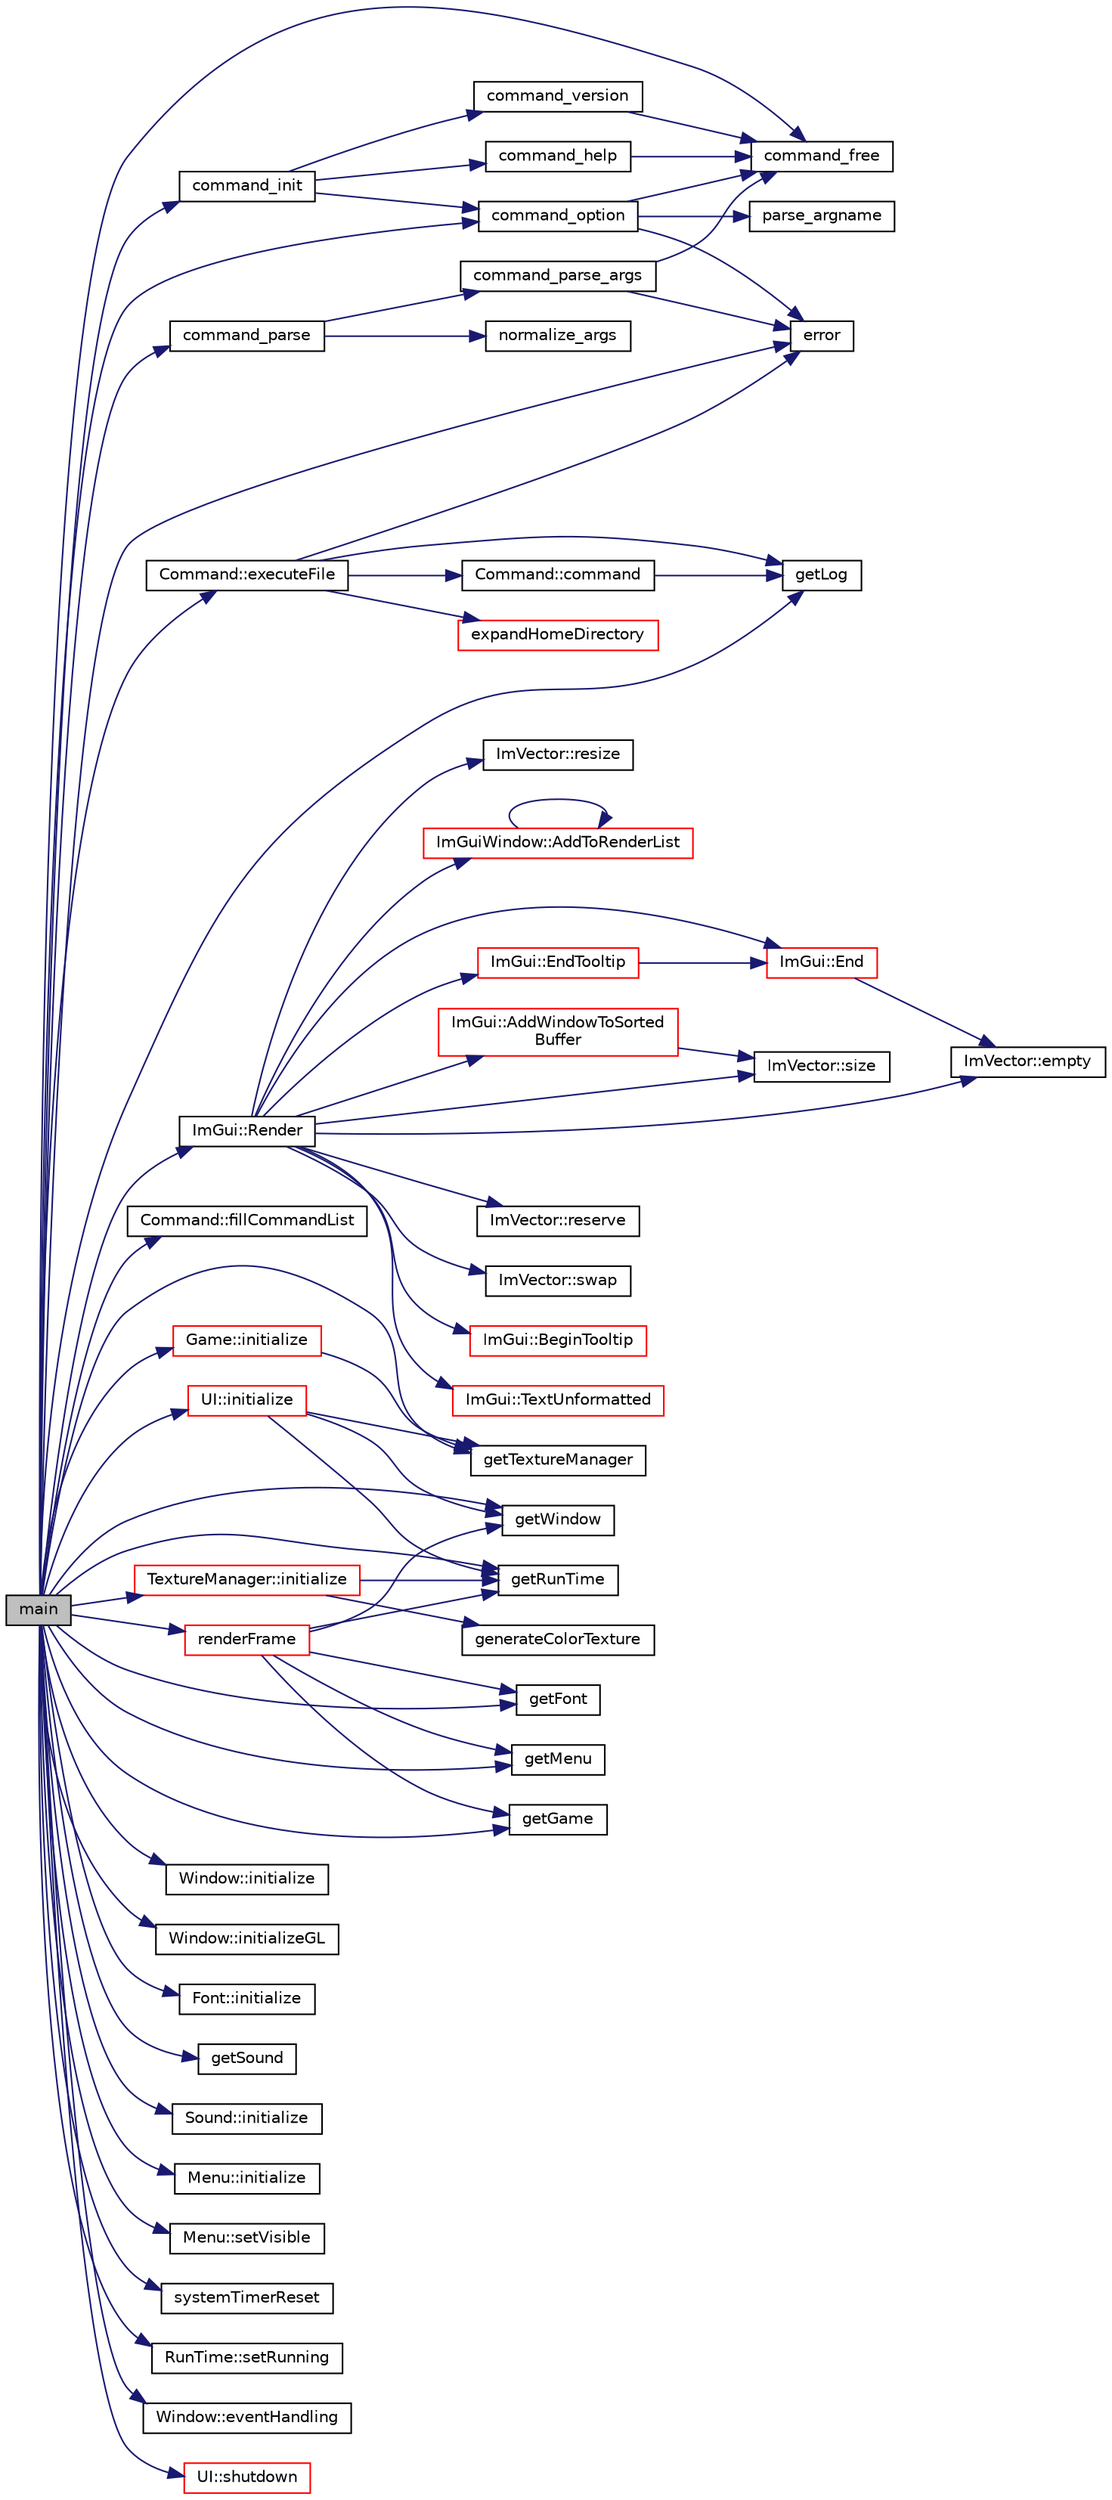 digraph "main"
{
 // INTERACTIVE_SVG=YES
  edge [fontname="Helvetica",fontsize="10",labelfontname="Helvetica",labelfontsize="10"];
  node [fontname="Helvetica",fontsize="10",shape=record];
  rankdir="LR";
  Node1 [label="main",height=0.2,width=0.4,color="black", fillcolor="grey75", style="filled" fontcolor="black"];
  Node1 -> Node2 [color="midnightblue",fontsize="10",style="solid",fontname="Helvetica"];
  Node2 [label="command_init",height=0.2,width=0.4,color="black", fillcolor="white", style="filled",URL="$commander_8c.html#ac2b0413942927df22c77edcfb63adf92"];
  Node2 -> Node3 [color="midnightblue",fontsize="10",style="solid",fontname="Helvetica"];
  Node3 [label="command_option",height=0.2,width=0.4,color="black", fillcolor="white", style="filled",URL="$commander_8c.html#ac64bb44a6e37c6448213d5c7d0775d01"];
  Node3 -> Node4 [color="midnightblue",fontsize="10",style="solid",fontname="Helvetica"];
  Node4 [label="command_free",height=0.2,width=0.4,color="black", fillcolor="white", style="filled",URL="$commander_8c.html#adf86163b994b51d781fe3522eff78381"];
  Node3 -> Node5 [color="midnightblue",fontsize="10",style="solid",fontname="Helvetica"];
  Node5 [label="error",height=0.2,width=0.4,color="black", fillcolor="white", style="filled",URL="$commander_8c.html#a9a17d0c19f2fb4ee55752f4b6840331e"];
  Node3 -> Node6 [color="midnightblue",fontsize="10",style="solid",fontname="Helvetica"];
  Node6 [label="parse_argname",height=0.2,width=0.4,color="black", fillcolor="white", style="filled",URL="$commander_8c.html#af6f38fb6cd61d30b6d4f122889073b54"];
  Node2 -> Node7 [color="midnightblue",fontsize="10",style="solid",fontname="Helvetica"];
  Node7 [label="command_version",height=0.2,width=0.4,color="black", fillcolor="white", style="filled",URL="$commander_8c.html#ad8dac43a03c9fa51cccfa42e92996a5d"];
  Node7 -> Node4 [color="midnightblue",fontsize="10",style="solid",fontname="Helvetica"];
  Node2 -> Node8 [color="midnightblue",fontsize="10",style="solid",fontname="Helvetica"];
  Node8 [label="command_help",height=0.2,width=0.4,color="black", fillcolor="white", style="filled",URL="$commander_8c.html#ad6fd5e1e0c39ee07821b38b951b3c6b4"];
  Node8 -> Node4 [color="midnightblue",fontsize="10",style="solid",fontname="Helvetica"];
  Node1 -> Node3 [color="midnightblue",fontsize="10",style="solid",fontname="Helvetica"];
  Node1 -> Node9 [color="midnightblue",fontsize="10",style="solid",fontname="Helvetica"];
  Node9 [label="command_parse",height=0.2,width=0.4,color="black", fillcolor="white", style="filled",URL="$commander_8c.html#a8e43b145f69b0970026b31b13a6285a7"];
  Node9 -> Node10 [color="midnightblue",fontsize="10",style="solid",fontname="Helvetica"];
  Node10 [label="normalize_args",height=0.2,width=0.4,color="black", fillcolor="white", style="filled",URL="$commander_8c.html#adf6df208beb8ddd3564630ff10f2e708"];
  Node9 -> Node11 [color="midnightblue",fontsize="10",style="solid",fontname="Helvetica"];
  Node11 [label="command_parse_args",height=0.2,width=0.4,color="black", fillcolor="white", style="filled",URL="$commander_8c.html#ac23a59734d93655cf974382b024b575c"];
  Node11 -> Node4 [color="midnightblue",fontsize="10",style="solid",fontname="Helvetica"];
  Node11 -> Node5 [color="midnightblue",fontsize="10",style="solid",fontname="Helvetica"];
  Node1 -> Node4 [color="midnightblue",fontsize="10",style="solid",fontname="Helvetica"];
  Node1 -> Node12 [color="midnightblue",fontsize="10",style="solid",fontname="Helvetica"];
  Node12 [label="ImGui::Render",height=0.2,width=0.4,color="black", fillcolor="white", style="filled",URL="$namespace_im_gui.html#ab51a164f547317c16c441f1599e3946d"];
  Node12 -> Node13 [color="midnightblue",fontsize="10",style="solid",fontname="Helvetica"];
  Node13 [label="ImVector::size",height=0.2,width=0.4,color="black", fillcolor="white", style="filled",URL="$class_im_vector.html#aca1e71e6792c7e319fc0df78bf2cbc5f"];
  Node12 -> Node14 [color="midnightblue",fontsize="10",style="solid",fontname="Helvetica"];
  Node14 [label="ImGui::End",height=0.2,width=0.4,color="red", fillcolor="white", style="filled",URL="$namespace_im_gui.html#a5479d93794a004c67ceb6d13f37c8254"];
  Node14 -> Node15 [color="midnightblue",fontsize="10",style="solid",fontname="Helvetica"];
  Node15 [label="ImVector::empty",height=0.2,width=0.4,color="black", fillcolor="white", style="filled",URL="$class_im_vector.html#a0605d0ed312e7fad24e3602f6b1b9310"];
  Node12 -> Node16 [color="midnightblue",fontsize="10",style="solid",fontname="Helvetica"];
  Node16 [label="ImVector::reserve",height=0.2,width=0.4,color="black", fillcolor="white", style="filled",URL="$class_im_vector.html#a6ec12b909baa568dec9a6605d1f0106a"];
  Node12 -> Node17 [color="midnightblue",fontsize="10",style="solid",fontname="Helvetica"];
  Node17 [label="ImGui::AddWindowToSorted\lBuffer",height=0.2,width=0.4,color="red", fillcolor="white", style="filled",URL="$namespace_im_gui.html#af52ff33d27c31e3c51bb4911fb2e1971"];
  Node17 -> Node13 [color="midnightblue",fontsize="10",style="solid",fontname="Helvetica"];
  Node12 -> Node18 [color="midnightblue",fontsize="10",style="solid",fontname="Helvetica"];
  Node18 [label="ImVector::swap",height=0.2,width=0.4,color="black", fillcolor="white", style="filled",URL="$class_im_vector.html#afcec0d2a1e28aebe412b6efd06f0a77a"];
  Node12 -> Node19 [color="midnightblue",fontsize="10",style="solid",fontname="Helvetica"];
  Node19 [label="ImGui::BeginTooltip",height=0.2,width=0.4,color="red", fillcolor="white", style="filled",URL="$namespace_im_gui.html#a36816a48385f4759d746a03cf6202512"];
  Node12 -> Node20 [color="midnightblue",fontsize="10",style="solid",fontname="Helvetica"];
  Node20 [label="ImGui::TextUnformatted",height=0.2,width=0.4,color="red", fillcolor="white", style="filled",URL="$namespace_im_gui.html#ae3e233be79afe818d9eb5fe8a8abf9cf"];
  Node12 -> Node21 [color="midnightblue",fontsize="10",style="solid",fontname="Helvetica"];
  Node21 [label="ImGui::EndTooltip",height=0.2,width=0.4,color="red", fillcolor="white", style="filled",URL="$namespace_im_gui.html#ac8d75c160cfdf43d512f773ca133a1c6"];
  Node21 -> Node14 [color="midnightblue",fontsize="10",style="solid",fontname="Helvetica"];
  Node12 -> Node22 [color="midnightblue",fontsize="10",style="solid",fontname="Helvetica"];
  Node22 [label="ImVector::resize",height=0.2,width=0.4,color="black", fillcolor="white", style="filled",URL="$class_im_vector.html#af60a2c957dee51587a93f79dfc9c3714"];
  Node12 -> Node23 [color="midnightblue",fontsize="10",style="solid",fontname="Helvetica"];
  Node23 [label="ImGuiWindow::AddToRenderList",height=0.2,width=0.4,color="red", fillcolor="white", style="filled",URL="$struct_im_gui_window.html#a20d5fb91c0098910317fd2d5fab01601"];
  Node23 -> Node23 [color="midnightblue",fontsize="10",style="solid",fontname="Helvetica"];
  Node12 -> Node15 [color="midnightblue",fontsize="10",style="solid",fontname="Helvetica"];
  Node1 -> Node24 [color="midnightblue",fontsize="10",style="solid",fontname="Helvetica"];
  Node24 [label="Command::fillCommandList",height=0.2,width=0.4,color="black", fillcolor="white", style="filled",URL="$class_command.html#abbc85d911fd1620ded0af2b9262ef480"];
  Node1 -> Node25 [color="midnightblue",fontsize="10",style="solid",fontname="Helvetica"];
  Node25 [label="Command::executeFile",height=0.2,width=0.4,color="black", fillcolor="white", style="filled",URL="$class_command.html#a1bfb161e5b627856f10c29c8c015e4d5"];
  Node25 -> Node26 [color="midnightblue",fontsize="10",style="solid",fontname="Helvetica"];
  Node26 [label="expandHomeDirectory",height=0.2,width=0.4,color="red", fillcolor="white", style="filled",URL="$strings_8h.html#ae694ceab20f0d8b5d480d2badb055cbe"];
  Node25 -> Node27 [color="midnightblue",fontsize="10",style="solid",fontname="Helvetica"];
  Node27 [label="getLog",height=0.2,width=0.4,color="black", fillcolor="white", style="filled",URL="$_log_8h.html#aa2f604b13755d77658307017af86624a"];
  Node25 -> Node5 [color="midnightblue",fontsize="10",style="solid",fontname="Helvetica"];
  Node25 -> Node28 [color="midnightblue",fontsize="10",style="solid",fontname="Helvetica"];
  Node28 [label="Command::command",height=0.2,width=0.4,color="black", fillcolor="white", style="filled",URL="$class_command.html#afbb74cac7b4e0d3519cf042f345cbf19"];
  Node28 -> Node27 [color="midnightblue",fontsize="10",style="solid",fontname="Helvetica"];
  Node1 -> Node27 [color="midnightblue",fontsize="10",style="solid",fontname="Helvetica"];
  Node1 -> Node5 [color="midnightblue",fontsize="10",style="solid",fontname="Helvetica"];
  Node1 -> Node29 [color="midnightblue",fontsize="10",style="solid",fontname="Helvetica"];
  Node29 [label="getWindow",height=0.2,width=0.4,color="black", fillcolor="white", style="filled",URL="$_window_8h.html#a569be9f3eab26d2ba994a32b75dc9896"];
  Node1 -> Node30 [color="midnightblue",fontsize="10",style="solid",fontname="Helvetica"];
  Node30 [label="Window::initialize",height=0.2,width=0.4,color="black", fillcolor="white", style="filled",URL="$class_window.html#a5b7d6d8a20b2c342421b3c04a8d163d6"];
  Node1 -> Node31 [color="midnightblue",fontsize="10",style="solid",fontname="Helvetica"];
  Node31 [label="Window::initializeGL",height=0.2,width=0.4,color="black", fillcolor="white", style="filled",URL="$class_window.html#a3fd6d468af769ced9b67cd94843f7ee6"];
  Node1 -> Node32 [color="midnightblue",fontsize="10",style="solid",fontname="Helvetica"];
  Node32 [label="getFont",height=0.2,width=0.4,color="black", fillcolor="white", style="filled",URL="$_font_8h.html#a0a454a703a010af4deca862b713ecc62"];
  Node1 -> Node33 [color="midnightblue",fontsize="10",style="solid",fontname="Helvetica"];
  Node33 [label="Font::initialize",height=0.2,width=0.4,color="black", fillcolor="white", style="filled",URL="$class_font.html#aad2ecf4d13ddad7b5c7af0b018046361"];
  Node1 -> Node34 [color="midnightblue",fontsize="10",style="solid",fontname="Helvetica"];
  Node34 [label="getSound",height=0.2,width=0.4,color="black", fillcolor="white", style="filled",URL="$_sound_8h.html#a0aafbf3a7424dbaa94d85640abc6c25e"];
  Node1 -> Node35 [color="midnightblue",fontsize="10",style="solid",fontname="Helvetica"];
  Node35 [label="Sound::initialize",height=0.2,width=0.4,color="black", fillcolor="white", style="filled",URL="$class_sound.html#a2ac43467f53d31198779491705612c91",tooltip="Initialize sound system. "];
  Node1 -> Node36 [color="midnightblue",fontsize="10",style="solid",fontname="Helvetica"];
  Node36 [label="getTextureManager",height=0.2,width=0.4,color="black", fillcolor="white", style="filled",URL="$_texture_manager_8h.html#aee30c1bb50e324175753719cc70c7281"];
  Node1 -> Node37 [color="midnightblue",fontsize="10",style="solid",fontname="Helvetica"];
  Node37 [label="TextureManager::initialize",height=0.2,width=0.4,color="red", fillcolor="white", style="filled",URL="$class_texture_manager.html#aa59af21dc339ee6e6eda50a1afa61fbe"];
  Node37 -> Node38 [color="midnightblue",fontsize="10",style="solid",fontname="Helvetica"];
  Node38 [label="generateColorTexture",height=0.2,width=0.4,color="black", fillcolor="white", style="filled",URL="$pixel_8h.html#ab941cb6aeef9d1fe9271a7e01a2834c3"];
  Node37 -> Node39 [color="midnightblue",fontsize="10",style="solid",fontname="Helvetica"];
  Node39 [label="getRunTime",height=0.2,width=0.4,color="black", fillcolor="white", style="filled",URL="$_run_time_8h.html#a5725e2249d7e2af1a5c46bbd31084a85"];
  Node1 -> Node40 [color="midnightblue",fontsize="10",style="solid",fontname="Helvetica"];
  Node40 [label="getMenu",height=0.2,width=0.4,color="black", fillcolor="white", style="filled",URL="$_menu_8h.html#abd434c2e522fed4cc4cd1e4064caf45b"];
  Node1 -> Node41 [color="midnightblue",fontsize="10",style="solid",fontname="Helvetica"];
  Node41 [label="Menu::initialize",height=0.2,width=0.4,color="black", fillcolor="white", style="filled",URL="$class_menu.html#a6868548d79cde0884caa1a3cf60247ad"];
  Node1 -> Node42 [color="midnightblue",fontsize="10",style="solid",fontname="Helvetica"];
  Node42 [label="UI::initialize",height=0.2,width=0.4,color="red", fillcolor="white", style="filled",URL="$class_u_i.html#a26fe2104bfed9855474c9c2835fc7a2d"];
  Node42 -> Node39 [color="midnightblue",fontsize="10",style="solid",fontname="Helvetica"];
  Node42 -> Node29 [color="midnightblue",fontsize="10",style="solid",fontname="Helvetica"];
  Node42 -> Node36 [color="midnightblue",fontsize="10",style="solid",fontname="Helvetica"];
  Node1 -> Node43 [color="midnightblue",fontsize="10",style="solid",fontname="Helvetica"];
  Node43 [label="getGame",height=0.2,width=0.4,color="black", fillcolor="white", style="filled",URL="$_game_8h.html#a37da78d5bcf85296a978f23c73c49320"];
  Node1 -> Node44 [color="midnightblue",fontsize="10",style="solid",fontname="Helvetica"];
  Node44 [label="Game::initialize",height=0.2,width=0.4,color="red", fillcolor="white", style="filled",URL="$class_game.html#a14b1ae0c2d3438a71706f867f26f007e"];
  Node44 -> Node36 [color="midnightblue",fontsize="10",style="solid",fontname="Helvetica"];
  Node1 -> Node45 [color="midnightblue",fontsize="10",style="solid",fontname="Helvetica"];
  Node45 [label="Menu::setVisible",height=0.2,width=0.4,color="black", fillcolor="white", style="filled",URL="$class_menu.html#ad4debf1eb58bdc069345c3a958e32438"];
  Node1 -> Node46 [color="midnightblue",fontsize="10",style="solid",fontname="Helvetica"];
  Node46 [label="systemTimerReset",height=0.2,width=0.4,color="black", fillcolor="white", style="filled",URL="$time_8h.html#a1c86f3d30f80390674e46a501df2b0f2",tooltip="Reset the system timer. "];
  Node1 -> Node39 [color="midnightblue",fontsize="10",style="solid",fontname="Helvetica"];
  Node1 -> Node47 [color="midnightblue",fontsize="10",style="solid",fontname="Helvetica"];
  Node47 [label="RunTime::setRunning",height=0.2,width=0.4,color="black", fillcolor="white", style="filled",URL="$class_run_time.html#a60e4ba03b0baf735b7f5acd62453fc8e"];
  Node1 -> Node48 [color="midnightblue",fontsize="10",style="solid",fontname="Helvetica"];
  Node48 [label="Window::eventHandling",height=0.2,width=0.4,color="black", fillcolor="white", style="filled",URL="$class_window.html#ad0e10dbad80b888d431459e0fa772266"];
  Node1 -> Node49 [color="midnightblue",fontsize="10",style="solid",fontname="Helvetica"];
  Node49 [label="renderFrame",height=0.2,width=0.4,color="red", fillcolor="white", style="filled",URL="$global_8h.html#a00df6d86f86c2004b5c421980456d3f7"];
  Node49 -> Node43 [color="midnightblue",fontsize="10",style="solid",fontname="Helvetica"];
  Node49 -> Node40 [color="midnightblue",fontsize="10",style="solid",fontname="Helvetica"];
  Node49 -> Node39 [color="midnightblue",fontsize="10",style="solid",fontname="Helvetica"];
  Node49 -> Node29 [color="midnightblue",fontsize="10",style="solid",fontname="Helvetica"];
  Node49 -> Node32 [color="midnightblue",fontsize="10",style="solid",fontname="Helvetica"];
  Node1 -> Node50 [color="midnightblue",fontsize="10",style="solid",fontname="Helvetica"];
  Node50 [label="UI::shutdown",height=0.2,width=0.4,color="red", fillcolor="white", style="filled",URL="$class_u_i.html#a6dc0e4ec2d5c05b1af356bf4522fdef6"];
}
